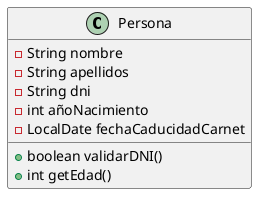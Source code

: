 @startuml
class Persona {
    - String nombre
    - String apellidos
    - String dni
    - int añoNacimiento
    - LocalDate fechaCaducidadCarnet
    + boolean validarDNI()
    + int getEdad()
}
@enduml
